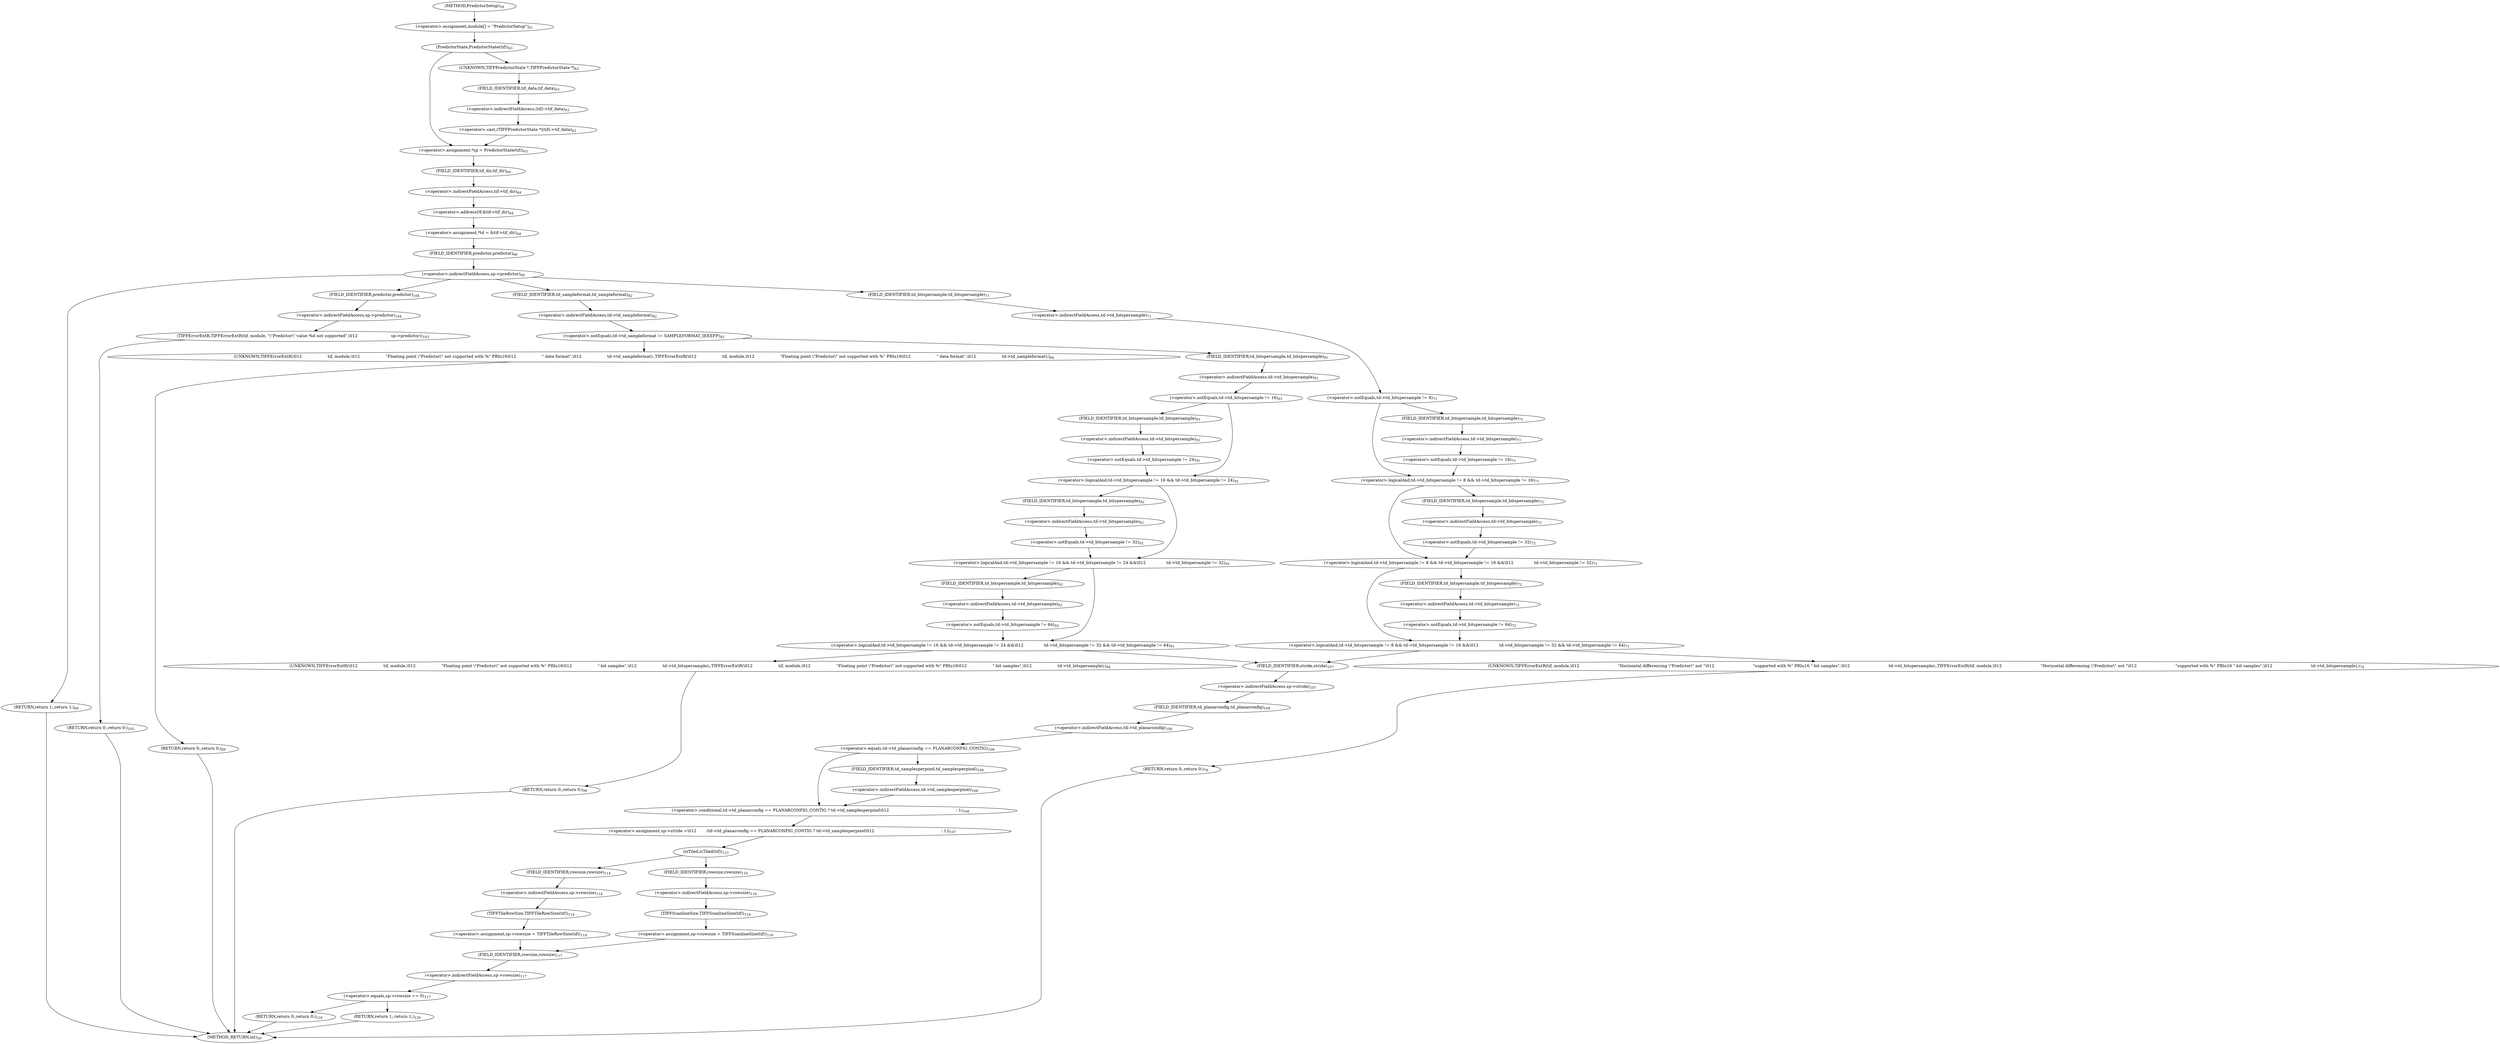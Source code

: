 digraph "PredictorSetup" {  
"35742" [label = <(&lt;operator&gt;.assignment,module[] = &quot;PredictorSetup&quot;)<SUB>61</SUB>> ]
"35746" [label = <(&lt;operator&gt;.assignment,*sp = PredictorState(tif))<SUB>63</SUB>> ]
"35757" [label = <(&lt;operator&gt;.assignment,*td = &amp;tif-&gt;tif_dir)<SUB>64</SUB>> ]
"35854" [label = <(&lt;operator&gt;.assignment,sp-&gt;stride =\012        (td-&gt;td_planarconfig == PLANARCONFIG_CONTIG ? td-&gt;td_samplesperpixel\012                                                    : 1))<SUB>107</SUB>> ]
"35895" [label = <(RETURN,return 1;,return 1;)<SUB>120</SUB>> ]
"35748" [label = <(PredictorState,PredictorState(tif))<SUB>63</SUB>> ]
"35759" [label = <(&lt;operator&gt;.addressOf,&amp;tif-&gt;tif_dir)<SUB>64</SUB>> ]
"35764" [label = <(&lt;operator&gt;.indirectFieldAccess,sp-&gt;predictor)<SUB>66</SUB>> ]
"35855" [label = <(&lt;operator&gt;.indirectFieldAccess,sp-&gt;stride)<SUB>107</SUB>> ]
"35858" [label = <(&lt;operator&gt;.conditional,td-&gt;td_planarconfig == PLANARCONFIG_CONTIG ? td-&gt;td_samplesperpixel\012                                                    : 1)<SUB>108</SUB>> ]
"35869" [label = <(isTiled,isTiled(tif))<SUB>113</SUB>> ]
"35887" [label = <(&lt;operator&gt;.equals,sp-&gt;rowsize == 0)<SUB>117</SUB>> ]
"35760" [label = <(&lt;operator&gt;.indirectFieldAccess,tif-&gt;tif_dir)<SUB>64</SUB>> ]
"35766" [label = <(FIELD_IDENTIFIER,predictor,predictor)<SUB>66</SUB>> ]
"35770" [label = <(RETURN,return 1;,return 1;)<SUB>69</SUB>> ]
"35845" [label = <(TIFFErrorExtR,TIFFErrorExtR(tif, module, &quot;\&quot;Predictor\&quot; value %d not supported&quot;,\012                          sp-&gt;predictor))<SUB>103</SUB>> ]
"35852" [label = <(RETURN,return 0;,return 0;)<SUB>105</SUB>> ]
"35857" [label = <(FIELD_IDENTIFIER,stride,stride)<SUB>107</SUB>> ]
"35859" [label = <(&lt;operator&gt;.equals,td-&gt;td_planarconfig == PLANARCONFIG_CONTIG)<SUB>108</SUB>> ]
"35864" [label = <(&lt;operator&gt;.indirectFieldAccess,td-&gt;td_samplesperpixel)<SUB>108</SUB>> ]
"35872" [label = <(&lt;operator&gt;.assignment,sp-&gt;rowsize = TIFFTileRowSize(tif))<SUB>114</SUB>> ]
"35888" [label = <(&lt;operator&gt;.indirectFieldAccess,sp-&gt;rowsize)<SUB>117</SUB>> ]
"35893" [label = <(RETURN,return 0;,return 0;)<SUB>118</SUB>> ]
"35751" [label = <(&lt;operator&gt;.cast,(TIFFPredictorState *)(tif)-&gt;tif_data)<SUB>63</SUB>> ]
"35762" [label = <(FIELD_IDENTIFIER,tif_dir,tif_dir)<SUB>64</SUB>> ]
"35775" [label = <(&lt;operator&gt;.logicalAnd,td-&gt;td_bitspersample != 8 &amp;&amp; td-&gt;td_bitspersample != 16 &amp;&amp;\012                td-&gt;td_bitspersample != 32 &amp;&amp; td-&gt;td_bitspersample != 64)<SUB>71</SUB>> ]
"35806" [label = <(&lt;operator&gt;.notEquals,td-&gt;td_sampleformat != SAMPLEFORMAT_IEEEFP)<SUB>82</SUB>> ]
"35816" [label = <(&lt;operator&gt;.logicalAnd,td-&gt;td_bitspersample != 16 &amp;&amp; td-&gt;td_bitspersample != 24 &amp;&amp;\012                td-&gt;td_bitspersample != 32 &amp;&amp; td-&gt;td_bitspersample != 64)<SUB>91</SUB>> ]
"35849" [label = <(&lt;operator&gt;.indirectFieldAccess,sp-&gt;predictor)<SUB>104</SUB>> ]
"35860" [label = <(&lt;operator&gt;.indirectFieldAccess,td-&gt;td_planarconfig)<SUB>108</SUB>> ]
"35866" [label = <(FIELD_IDENTIFIER,td_samplesperpixel,td_samplesperpixel)<SUB>108</SUB>> ]
"35873" [label = <(&lt;operator&gt;.indirectFieldAccess,sp-&gt;rowsize)<SUB>114</SUB>> ]
"35876" [label = <(TIFFTileRowSize,TIFFTileRowSize(tif))<SUB>114</SUB>> ]
"35880" [label = <(&lt;operator&gt;.assignment,sp-&gt;rowsize = TIFFScanlineSize(tif))<SUB>116</SUB>> ]
"35890" [label = <(FIELD_IDENTIFIER,rowsize,rowsize)<SUB>117</SUB>> ]
"35752" [label = <(UNKNOWN,TIFFPredictorState *,TIFFPredictorState *)<SUB>63</SUB>> ]
"35753" [label = <(&lt;operator&gt;.indirectFieldAccess,(tif)-&gt;tif_data)<SUB>63</SUB>> ]
"35776" [label = <(&lt;operator&gt;.logicalAnd,td-&gt;td_bitspersample != 8 &amp;&amp; td-&gt;td_bitspersample != 16 &amp;&amp;\012                td-&gt;td_bitspersample != 32)<SUB>71</SUB>> ]
"35793" [label = <(&lt;operator&gt;.notEquals,td-&gt;td_bitspersample != 64)<SUB>72</SUB>> ]
"35799" [label = <(UNKNOWN,TIFFErrorExtR(tif, module,\012                              &quot;Horizontal differencing \&quot;Predictor\&quot; not &quot;\012                              &quot;supported with %&quot; PRIu16 &quot;-bit samples&quot;,\012                              td-&gt;td_bitspersample);,TIFFErrorExtR(tif, module,\012                              &quot;Horizontal differencing \&quot;Predictor\&quot; not &quot;\012                              &quot;supported with %&quot; PRIu16 &quot;-bit samples&quot;,\012                              td-&gt;td_bitspersample);)<SUB>74</SUB>> ]
"35800" [label = <(RETURN,return 0;,return 0;)<SUB>78</SUB>> ]
"35807" [label = <(&lt;operator&gt;.indirectFieldAccess,td-&gt;td_sampleformat)<SUB>82</SUB>> ]
"35812" [label = <(UNKNOWN,TIFFErrorExtR(\012                    tif, module,\012                    &quot;Floating point \&quot;Predictor\&quot; not supported with %&quot; PRIu16\012                    &quot; data format&quot;,\012                    td-&gt;td_sampleformat);,TIFFErrorExtR(\012                    tif, module,\012                    &quot;Floating point \&quot;Predictor\&quot; not supported with %&quot; PRIu16\012                    &quot; data format&quot;,\012                    td-&gt;td_sampleformat);)<SUB>84</SUB>> ]
"35813" [label = <(RETURN,return 0;,return 0;)<SUB>89</SUB>> ]
"35817" [label = <(&lt;operator&gt;.logicalAnd,td-&gt;td_bitspersample != 16 &amp;&amp; td-&gt;td_bitspersample != 24 &amp;&amp;\012                td-&gt;td_bitspersample != 32)<SUB>91</SUB>> ]
"35834" [label = <(&lt;operator&gt;.notEquals,td-&gt;td_bitspersample != 64)<SUB>92</SUB>> ]
"35840" [label = <(UNKNOWN,TIFFErrorExtR(\012                    tif, module,\012                    &quot;Floating point \&quot;Predictor\&quot; not supported with %&quot; PRIu16\012                    &quot;-bit samples&quot;,\012                    td-&gt;td_bitspersample);,TIFFErrorExtR(\012                    tif, module,\012                    &quot;Floating point \&quot;Predictor\&quot; not supported with %&quot; PRIu16\012                    &quot;-bit samples&quot;,\012                    td-&gt;td_bitspersample);)<SUB>94</SUB>> ]
"35841" [label = <(RETURN,return 0;,return 0;)<SUB>99</SUB>> ]
"35851" [label = <(FIELD_IDENTIFIER,predictor,predictor)<SUB>104</SUB>> ]
"35862" [label = <(FIELD_IDENTIFIER,td_planarconfig,td_planarconfig)<SUB>108</SUB>> ]
"35875" [label = <(FIELD_IDENTIFIER,rowsize,rowsize)<SUB>114</SUB>> ]
"35881" [label = <(&lt;operator&gt;.indirectFieldAccess,sp-&gt;rowsize)<SUB>116</SUB>> ]
"35884" [label = <(TIFFScanlineSize,TIFFScanlineSize(tif))<SUB>116</SUB>> ]
"35755" [label = <(FIELD_IDENTIFIER,tif_data,tif_data)<SUB>63</SUB>> ]
"35777" [label = <(&lt;operator&gt;.logicalAnd,td-&gt;td_bitspersample != 8 &amp;&amp; td-&gt;td_bitspersample != 16)<SUB>71</SUB>> ]
"35788" [label = <(&lt;operator&gt;.notEquals,td-&gt;td_bitspersample != 32)<SUB>72</SUB>> ]
"35794" [label = <(&lt;operator&gt;.indirectFieldAccess,td-&gt;td_bitspersample)<SUB>72</SUB>> ]
"35809" [label = <(FIELD_IDENTIFIER,td_sampleformat,td_sampleformat)<SUB>82</SUB>> ]
"35818" [label = <(&lt;operator&gt;.logicalAnd,td-&gt;td_bitspersample != 16 &amp;&amp; td-&gt;td_bitspersample != 24)<SUB>91</SUB>> ]
"35829" [label = <(&lt;operator&gt;.notEquals,td-&gt;td_bitspersample != 32)<SUB>92</SUB>> ]
"35835" [label = <(&lt;operator&gt;.indirectFieldAccess,td-&gt;td_bitspersample)<SUB>92</SUB>> ]
"35883" [label = <(FIELD_IDENTIFIER,rowsize,rowsize)<SUB>116</SUB>> ]
"35778" [label = <(&lt;operator&gt;.notEquals,td-&gt;td_bitspersample != 8)<SUB>71</SUB>> ]
"35783" [label = <(&lt;operator&gt;.notEquals,td-&gt;td_bitspersample != 16)<SUB>71</SUB>> ]
"35789" [label = <(&lt;operator&gt;.indirectFieldAccess,td-&gt;td_bitspersample)<SUB>72</SUB>> ]
"35796" [label = <(FIELD_IDENTIFIER,td_bitspersample,td_bitspersample)<SUB>72</SUB>> ]
"35819" [label = <(&lt;operator&gt;.notEquals,td-&gt;td_bitspersample != 16)<SUB>91</SUB>> ]
"35824" [label = <(&lt;operator&gt;.notEquals,td-&gt;td_bitspersample != 24)<SUB>91</SUB>> ]
"35830" [label = <(&lt;operator&gt;.indirectFieldAccess,td-&gt;td_bitspersample)<SUB>92</SUB>> ]
"35837" [label = <(FIELD_IDENTIFIER,td_bitspersample,td_bitspersample)<SUB>92</SUB>> ]
"35779" [label = <(&lt;operator&gt;.indirectFieldAccess,td-&gt;td_bitspersample)<SUB>71</SUB>> ]
"35784" [label = <(&lt;operator&gt;.indirectFieldAccess,td-&gt;td_bitspersample)<SUB>71</SUB>> ]
"35791" [label = <(FIELD_IDENTIFIER,td_bitspersample,td_bitspersample)<SUB>72</SUB>> ]
"35820" [label = <(&lt;operator&gt;.indirectFieldAccess,td-&gt;td_bitspersample)<SUB>91</SUB>> ]
"35825" [label = <(&lt;operator&gt;.indirectFieldAccess,td-&gt;td_bitspersample)<SUB>91</SUB>> ]
"35832" [label = <(FIELD_IDENTIFIER,td_bitspersample,td_bitspersample)<SUB>92</SUB>> ]
"35781" [label = <(FIELD_IDENTIFIER,td_bitspersample,td_bitspersample)<SUB>71</SUB>> ]
"35786" [label = <(FIELD_IDENTIFIER,td_bitspersample,td_bitspersample)<SUB>71</SUB>> ]
"35822" [label = <(FIELD_IDENTIFIER,td_bitspersample,td_bitspersample)<SUB>91</SUB>> ]
"35827" [label = <(FIELD_IDENTIFIER,td_bitspersample,td_bitspersample)<SUB>91</SUB>> ]
"35738" [label = <(METHOD,PredictorSetup)<SUB>59</SUB>> ]
"35897" [label = <(METHOD_RETURN,int)<SUB>59</SUB>> ]
  "35742" -> "35748" 
  "35746" -> "35762" 
  "35757" -> "35766" 
  "35854" -> "35869" 
  "35895" -> "35897" 
  "35748" -> "35752" 
  "35748" -> "35746" 
  "35759" -> "35757" 
  "35764" -> "35770" 
  "35764" -> "35781" 
  "35764" -> "35809" 
  "35764" -> "35851" 
  "35855" -> "35862" 
  "35858" -> "35854" 
  "35869" -> "35875" 
  "35869" -> "35883" 
  "35887" -> "35893" 
  "35887" -> "35895" 
  "35760" -> "35759" 
  "35766" -> "35764" 
  "35770" -> "35897" 
  "35845" -> "35852" 
  "35852" -> "35897" 
  "35857" -> "35855" 
  "35859" -> "35866" 
  "35859" -> "35858" 
  "35864" -> "35858" 
  "35872" -> "35890" 
  "35888" -> "35887" 
  "35893" -> "35897" 
  "35751" -> "35746" 
  "35762" -> "35760" 
  "35775" -> "35799" 
  "35775" -> "35857" 
  "35806" -> "35812" 
  "35806" -> "35822" 
  "35816" -> "35840" 
  "35816" -> "35857" 
  "35849" -> "35845" 
  "35860" -> "35859" 
  "35866" -> "35864" 
  "35873" -> "35876" 
  "35876" -> "35872" 
  "35880" -> "35890" 
  "35890" -> "35888" 
  "35752" -> "35755" 
  "35753" -> "35751" 
  "35776" -> "35775" 
  "35776" -> "35796" 
  "35793" -> "35775" 
  "35799" -> "35800" 
  "35800" -> "35897" 
  "35807" -> "35806" 
  "35812" -> "35813" 
  "35813" -> "35897" 
  "35817" -> "35816" 
  "35817" -> "35837" 
  "35834" -> "35816" 
  "35840" -> "35841" 
  "35841" -> "35897" 
  "35851" -> "35849" 
  "35862" -> "35860" 
  "35875" -> "35873" 
  "35881" -> "35884" 
  "35884" -> "35880" 
  "35755" -> "35753" 
  "35777" -> "35776" 
  "35777" -> "35791" 
  "35788" -> "35776" 
  "35794" -> "35793" 
  "35809" -> "35807" 
  "35818" -> "35817" 
  "35818" -> "35832" 
  "35829" -> "35817" 
  "35835" -> "35834" 
  "35883" -> "35881" 
  "35778" -> "35777" 
  "35778" -> "35786" 
  "35783" -> "35777" 
  "35789" -> "35788" 
  "35796" -> "35794" 
  "35819" -> "35818" 
  "35819" -> "35827" 
  "35824" -> "35818" 
  "35830" -> "35829" 
  "35837" -> "35835" 
  "35779" -> "35778" 
  "35784" -> "35783" 
  "35791" -> "35789" 
  "35820" -> "35819" 
  "35825" -> "35824" 
  "35832" -> "35830" 
  "35781" -> "35779" 
  "35786" -> "35784" 
  "35822" -> "35820" 
  "35827" -> "35825" 
  "35738" -> "35742" 
}

